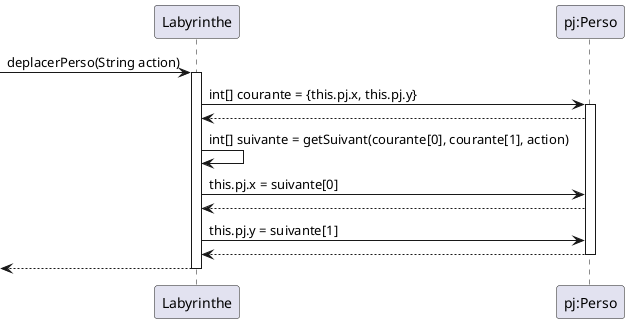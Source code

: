 @startuml
participant "Labyrinthe"
participant "pj:Perso" as pj
[-> Labyrinthe : deplacerPerso(String action)
activate Labyrinthe
Labyrinthe -> pj : int[] courante = {this.pj.x, this.pj.y}
activate pj
Labyrinthe <-- pj
Labyrinthe -> Labyrinthe : int[] suivante = getSuivant(courante[0], courante[1], action)
Labyrinthe -> pj : this.pj.x = suivante[0]
Labyrinthe <-- pj
Labyrinthe -> pj : this.pj.y = suivante[1]
Labyrinthe <-- pj
deactivate pj
[<-- Labyrinthe
deactivate Labyrinthe
@enduml